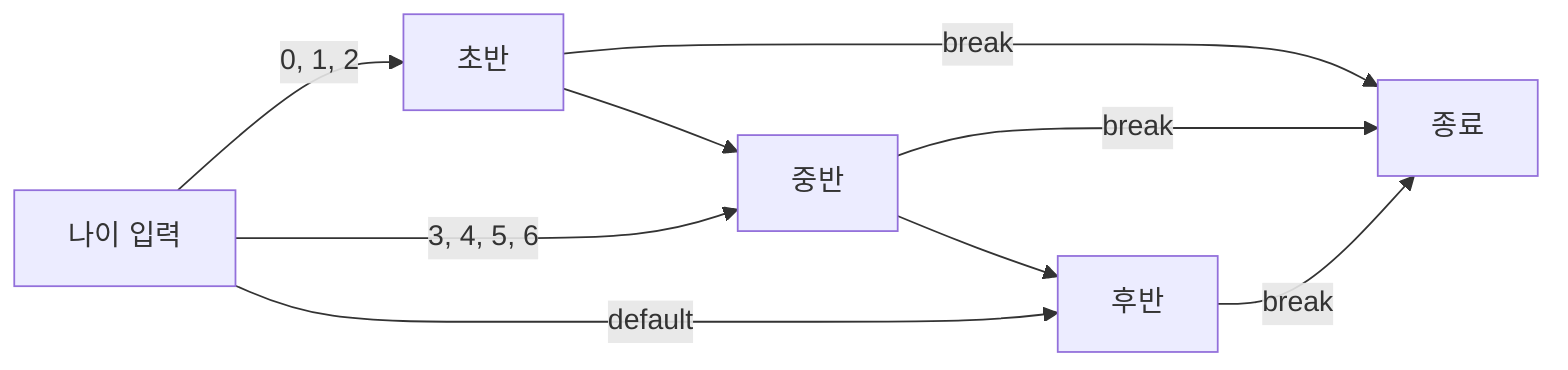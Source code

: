 graph LR
    A[나이 입력]
    A --> |0, 1, 2| B[초반]
    A --> |3, 4, 5, 6| E[중반]
    A --> |default| I[후반]
    B --> |break| L[종료]
    B --> E
    E --> |break| L
    E --> I
    I --> |break| L